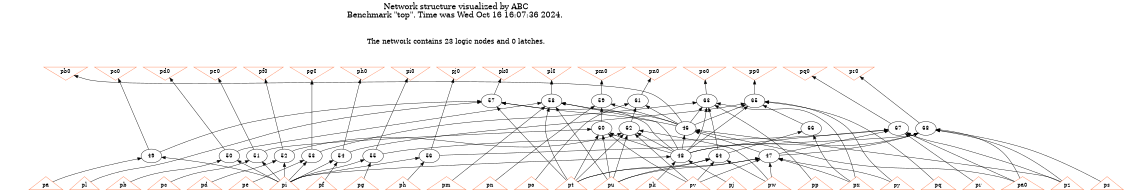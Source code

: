 # Network structure generated by ABC

digraph network {
size = "7.5,10";
center = true;
edge [dir = back];

{
  node [shape = plaintext];
  edge [style = invis];
  LevelTitle1 [label=""];
  LevelTitle2 [label=""];
  Level4 [label = ""];
  Level3 [label = ""];
  Level2 [label = ""];
  Level1 [label = ""];
  Level0 [label = ""];
  LevelTitle1 ->  LevelTitle2 ->  Level4 ->  Level3 ->  Level2 ->  Level1 ->  Level0;
}

{
  rank = same;
  LevelTitle1;
  title1 [shape=plaintext,
          fontsize=20,
          fontname = "Times-Roman",
          label="Network structure visualized by ABC\nBenchmark \"top\". Time was Wed Oct 16 16:07:36 2024. "
         ];
}

{
  rank = same;
  LevelTitle2;
  title2 [shape=plaintext,
          fontsize=18,
          fontname = "Times-Roman",
          label="The network contains 23 logic nodes and 0 latches.\n"
         ];
}

{
  rank = same;
  Level4;
  Node28 [label = "pb0", shape = invtriangle, color = coral, fillcolor = coral];
  Node29 [label = "pc0", shape = invtriangle, color = coral, fillcolor = coral];
  Node30 [label = "pd0", shape = invtriangle, color = coral, fillcolor = coral];
  Node31 [label = "pe0", shape = invtriangle, color = coral, fillcolor = coral];
  Node32 [label = "pf0", shape = invtriangle, color = coral, fillcolor = coral];
  Node33 [label = "pg0", shape = invtriangle, color = coral, fillcolor = coral];
  Node34 [label = "ph0", shape = invtriangle, color = coral, fillcolor = coral];
  Node35 [label = "pi0", shape = invtriangle, color = coral, fillcolor = coral];
  Node36 [label = "pj0", shape = invtriangle, color = coral, fillcolor = coral];
  Node37 [label = "pk0", shape = invtriangle, color = coral, fillcolor = coral];
  Node38 [label = "pl0", shape = invtriangle, color = coral, fillcolor = coral];
  Node39 [label = "pm0", shape = invtriangle, color = coral, fillcolor = coral];
  Node40 [label = "pn0", shape = invtriangle, color = coral, fillcolor = coral];
  Node41 [label = "po0", shape = invtriangle, color = coral, fillcolor = coral];
  Node42 [label = "pp0", shape = invtriangle, color = coral, fillcolor = coral];
  Node43 [label = "pq0", shape = invtriangle, color = coral, fillcolor = coral];
  Node44 [label = "pr0", shape = invtriangle, color = coral, fillcolor = coral];
}

{
  rank = same;
  Level3;
  Node57 [label = "57\n", shape = ellipse];
  Node58 [label = "58\n", shape = ellipse];
  Node59 [label = "59\n", shape = ellipse];
  Node61 [label = "61\n", shape = ellipse];
  Node63 [label = "63\n", shape = ellipse];
  Node65 [label = "65\n", shape = ellipse];
}

{
  rank = same;
  Level2;
  Node46 [label = "46\n", shape = ellipse];
  Node60 [label = "60\n", shape = ellipse];
  Node62 [label = "62\n", shape = ellipse];
  Node66 [label = "66\n", shape = ellipse];
  Node67 [label = "67\n", shape = ellipse];
  Node68 [label = "68\n", shape = ellipse];
}

{
  rank = same;
  Level1;
  Node47 [label = "47\n", shape = ellipse];
  Node48 [label = "48\n", shape = ellipse];
  Node49 [label = "49\n", shape = ellipse];
  Node50 [label = "50\n", shape = ellipse];
  Node51 [label = "51\n", shape = ellipse];
  Node52 [label = "52\n", shape = ellipse];
  Node53 [label = "53\n", shape = ellipse];
  Node54 [label = "54\n", shape = ellipse];
  Node55 [label = "55\n", shape = ellipse];
  Node56 [label = "56\n", shape = ellipse];
  Node64 [label = "64\n", shape = ellipse];
}

{
  rank = same;
  Level0;
  Node1 [label = "pp", shape = triangle, color = coral, fillcolor = coral];
  Node2 [label = "pa0", shape = triangle, color = coral, fillcolor = coral];
  Node3 [label = "pq", shape = triangle, color = coral, fillcolor = coral];
  Node4 [label = "pr", shape = triangle, color = coral, fillcolor = coral];
  Node5 [label = "ps", shape = triangle, color = coral, fillcolor = coral];
  Node6 [label = "pt", shape = triangle, color = coral, fillcolor = coral];
  Node7 [label = "pu", shape = triangle, color = coral, fillcolor = coral];
  Node8 [label = "pv", shape = triangle, color = coral, fillcolor = coral];
  Node9 [label = "pw", shape = triangle, color = coral, fillcolor = coral];
  Node10 [label = "px", shape = triangle, color = coral, fillcolor = coral];
  Node11 [label = "py", shape = triangle, color = coral, fillcolor = coral];
  Node12 [label = "pz", shape = triangle, color = coral, fillcolor = coral];
  Node13 [label = "pa", shape = triangle, color = coral, fillcolor = coral];
  Node14 [label = "pb", shape = triangle, color = coral, fillcolor = coral];
  Node15 [label = "pc", shape = triangle, color = coral, fillcolor = coral];
  Node16 [label = "pd", shape = triangle, color = coral, fillcolor = coral];
  Node17 [label = "pe", shape = triangle, color = coral, fillcolor = coral];
  Node18 [label = "pf", shape = triangle, color = coral, fillcolor = coral];
  Node19 [label = "pg", shape = triangle, color = coral, fillcolor = coral];
  Node20 [label = "ph", shape = triangle, color = coral, fillcolor = coral];
  Node21 [label = "pi", shape = triangle, color = coral, fillcolor = coral];
  Node22 [label = "pj", shape = triangle, color = coral, fillcolor = coral];
  Node23 [label = "pk", shape = triangle, color = coral, fillcolor = coral];
  Node24 [label = "pl", shape = triangle, color = coral, fillcolor = coral];
  Node25 [label = "pm", shape = triangle, color = coral, fillcolor = coral];
  Node26 [label = "pn", shape = triangle, color = coral, fillcolor = coral];
  Node27 [label = "po", shape = triangle, color = coral, fillcolor = coral];
}

title1 -> title2 [style = invis];
title2 -> Node28 [style = invis];
title2 -> Node29 [style = invis];
title2 -> Node30 [style = invis];
title2 -> Node31 [style = invis];
title2 -> Node32 [style = invis];
title2 -> Node33 [style = invis];
title2 -> Node34 [style = invis];
title2 -> Node35 [style = invis];
title2 -> Node36 [style = invis];
title2 -> Node37 [style = invis];
title2 -> Node38 [style = invis];
title2 -> Node39 [style = invis];
title2 -> Node40 [style = invis];
title2 -> Node41 [style = invis];
title2 -> Node42 [style = invis];
title2 -> Node43 [style = invis];
title2 -> Node44 [style = invis];
Node28 -> Node29 [style = invis];
Node29 -> Node30 [style = invis];
Node30 -> Node31 [style = invis];
Node31 -> Node32 [style = invis];
Node32 -> Node33 [style = invis];
Node33 -> Node34 [style = invis];
Node34 -> Node35 [style = invis];
Node35 -> Node36 [style = invis];
Node36 -> Node37 [style = invis];
Node37 -> Node38 [style = invis];
Node38 -> Node39 [style = invis];
Node39 -> Node40 [style = invis];
Node40 -> Node41 [style = invis];
Node41 -> Node42 [style = invis];
Node42 -> Node43 [style = invis];
Node43 -> Node44 [style = invis];
Node28 -> Node46 [style = solid];
Node29 -> Node49 [style = solid];
Node30 -> Node50 [style = solid];
Node31 -> Node51 [style = solid];
Node32 -> Node52 [style = solid];
Node33 -> Node53 [style = solid];
Node34 -> Node54 [style = solid];
Node35 -> Node55 [style = solid];
Node36 -> Node56 [style = solid];
Node37 -> Node57 [style = solid];
Node38 -> Node58 [style = solid];
Node39 -> Node59 [style = solid];
Node40 -> Node61 [style = solid];
Node41 -> Node63 [style = solid];
Node42 -> Node65 [style = solid];
Node43 -> Node67 [style = solid];
Node44 -> Node68 [style = solid];
Node46 -> Node47 [style = solid];
Node46 -> Node48 [style = solid];
Node46 -> Node2 [style = solid];
Node46 -> Node12 [style = solid];
Node47 -> Node6 [style = solid];
Node47 -> Node7 [style = solid];
Node47 -> Node8 [style = solid];
Node47 -> Node9 [style = solid];
Node47 -> Node10 [style = solid];
Node47 -> Node11 [style = solid];
Node48 -> Node21 [style = solid];
Node48 -> Node22 [style = solid];
Node48 -> Node23 [style = solid];
Node49 -> Node13 [style = solid];
Node49 -> Node21 [style = solid];
Node50 -> Node14 [style = solid];
Node50 -> Node21 [style = solid];
Node51 -> Node15 [style = solid];
Node51 -> Node21 [style = solid];
Node52 -> Node16 [style = solid];
Node52 -> Node21 [style = solid];
Node53 -> Node17 [style = solid];
Node53 -> Node21 [style = solid];
Node54 -> Node18 [style = solid];
Node54 -> Node21 [style = solid];
Node55 -> Node19 [style = solid];
Node55 -> Node21 [style = solid];
Node56 -> Node20 [style = solid];
Node56 -> Node21 [style = solid];
Node57 -> Node46 [style = solid];
Node57 -> Node48 [style = solid];
Node57 -> Node49 [style = solid];
Node57 -> Node6 [style = solid];
Node57 -> Node24 [style = solid];
Node58 -> Node46 [style = solid];
Node58 -> Node48 [style = solid];
Node58 -> Node50 [style = solid];
Node58 -> Node6 [style = solid];
Node58 -> Node7 [style = solid];
Node58 -> Node25 [style = solid];
Node59 -> Node46 [style = solid];
Node59 -> Node60 [style = solid];
Node59 -> Node26 [style = solid];
Node60 -> Node48 [style = solid];
Node60 -> Node51 [style = solid];
Node60 -> Node6 [style = solid];
Node60 -> Node7 [style = solid];
Node60 -> Node8 [style = solid];
Node61 -> Node46 [style = solid];
Node61 -> Node62 [style = solid];
Node61 -> Node27 [style = solid];
Node62 -> Node48 [style = solid];
Node62 -> Node52 [style = solid];
Node62 -> Node6 [style = solid];
Node62 -> Node7 [style = solid];
Node62 -> Node8 [style = solid];
Node62 -> Node9 [style = solid];
Node63 -> Node46 [style = solid];
Node63 -> Node64 [style = solid];
Node63 -> Node48 [style = solid];
Node63 -> Node53 [style = solid];
Node63 -> Node1 [style = solid];
Node63 -> Node10 [style = solid];
Node64 -> Node6 [style = solid];
Node64 -> Node7 [style = solid];
Node64 -> Node8 [style = solid];
Node64 -> Node9 [style = solid];
Node65 -> Node66 [style = solid];
Node65 -> Node46 [style = solid];
Node65 -> Node48 [style = solid];
Node65 -> Node54 [style = solid];
Node65 -> Node3 [style = solid];
Node65 -> Node11 [style = solid];
Node66 -> Node64 [style = solid];
Node66 -> Node10 [style = solid];
Node67 -> Node47 [style = solid];
Node67 -> Node48 [style = solid];
Node67 -> Node55 [style = solid];
Node67 -> Node2 [style = solid];
Node67 -> Node4 [style = solid];
Node67 -> Node12 [style = solid];
Node68 -> Node47 [style = solid];
Node68 -> Node48 [style = solid];
Node68 -> Node56 [style = solid];
Node68 -> Node2 [style = solid];
Node68 -> Node5 [style = solid];
Node68 -> Node12 [style = solid];
}

